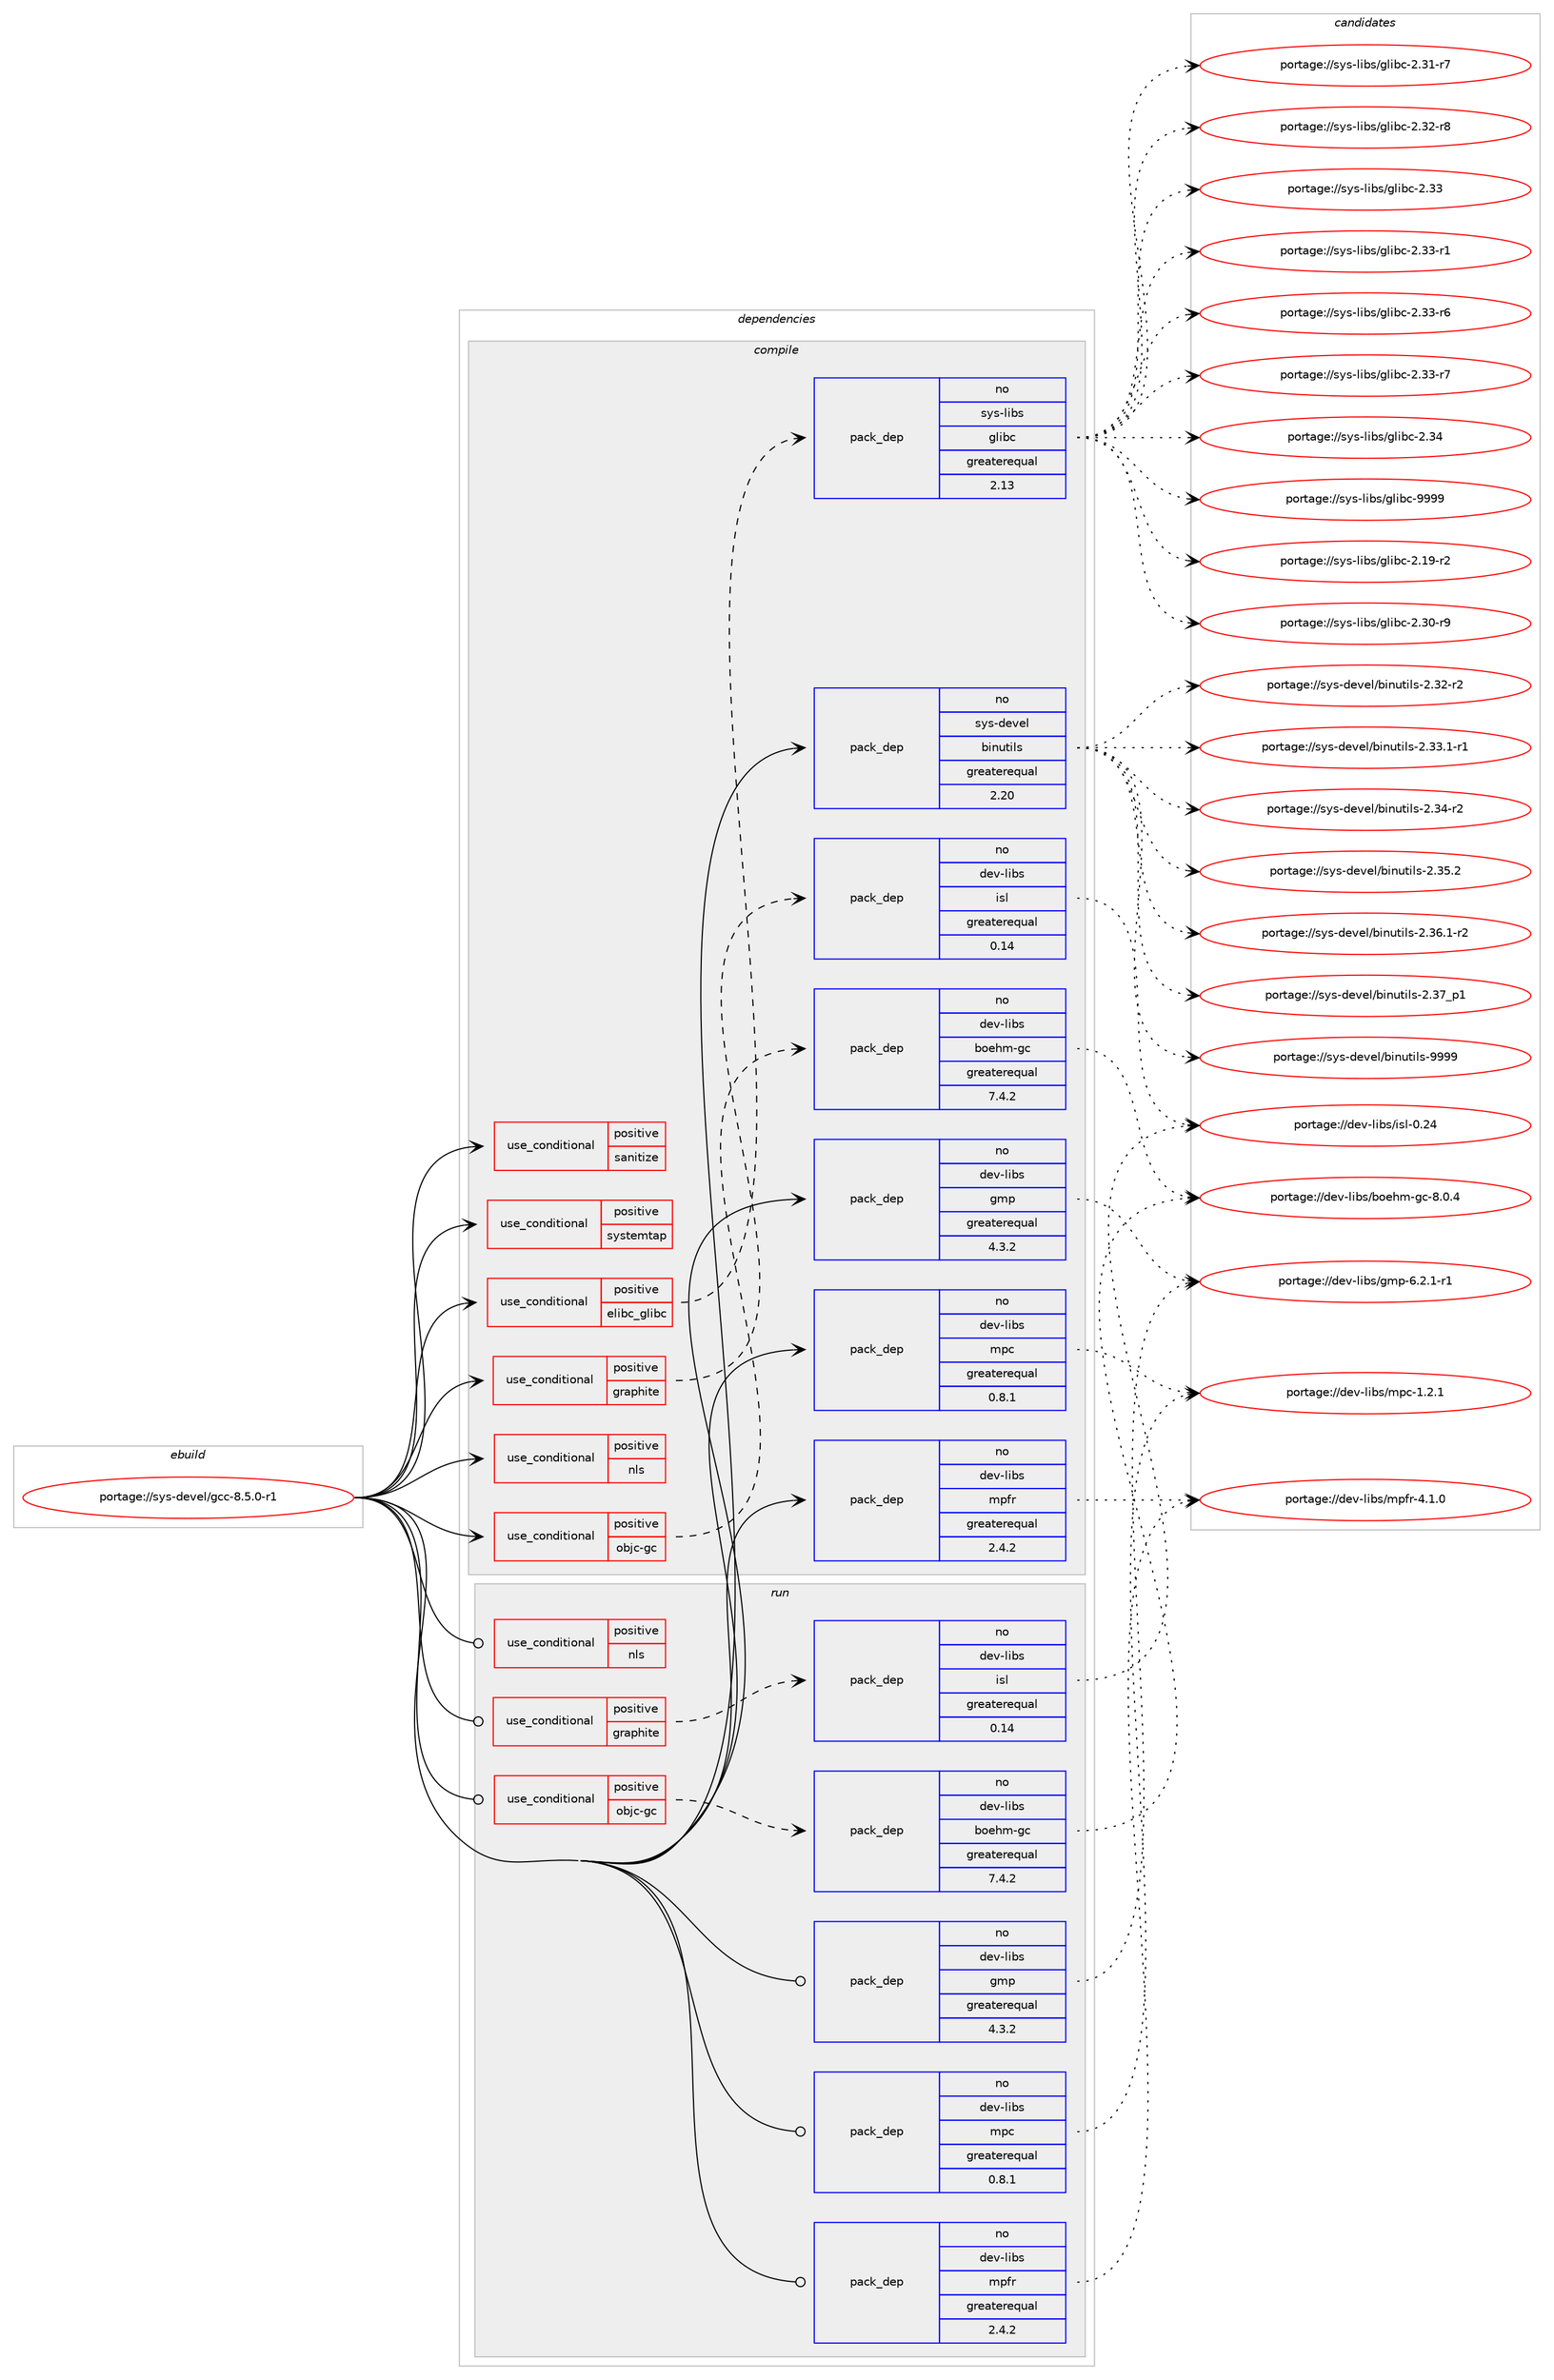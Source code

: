 digraph prolog {

# *************
# Graph options
# *************

newrank=true;
concentrate=true;
compound=true;
graph [rankdir=LR,fontname=Helvetica,fontsize=10,ranksep=1.5];#, ranksep=2.5, nodesep=0.2];
edge  [arrowhead=vee];
node  [fontname=Helvetica,fontsize=10];

# **********
# The ebuild
# **********

subgraph cluster_leftcol {
color=gray;
rank=same;
label=<<i>ebuild</i>>;
id [label="portage://sys-devel/gcc-8.5.0-r1", color=red, width=4, href="../sys-devel/gcc-8.5.0-r1.svg"];
}

# ****************
# The dependencies
# ****************

subgraph cluster_midcol {
color=gray;
label=<<i>dependencies</i>>;
subgraph cluster_compile {
fillcolor="#eeeeee";
style=filled;
label=<<i>compile</i>>;
subgraph cond332 {
dependency591 [label=<<TABLE BORDER="0" CELLBORDER="1" CELLSPACING="0" CELLPADDING="4"><TR><TD ROWSPAN="3" CELLPADDING="10">use_conditional</TD></TR><TR><TD>positive</TD></TR><TR><TD>elibc_glibc</TD></TR></TABLE>>, shape=none, color=red];
subgraph pack255 {
dependency592 [label=<<TABLE BORDER="0" CELLBORDER="1" CELLSPACING="0" CELLPADDING="4" WIDTH="220"><TR><TD ROWSPAN="6" CELLPADDING="30">pack_dep</TD></TR><TR><TD WIDTH="110">no</TD></TR><TR><TD>sys-libs</TD></TR><TR><TD>glibc</TD></TR><TR><TD>greaterequal</TD></TR><TR><TD>2.13</TD></TR></TABLE>>, shape=none, color=blue];
}
dependency591:e -> dependency592:w [weight=20,style="dashed",arrowhead="vee"];
}
id:e -> dependency591:w [weight=20,style="solid",arrowhead="vee"];
subgraph cond333 {
dependency593 [label=<<TABLE BORDER="0" CELLBORDER="1" CELLSPACING="0" CELLPADDING="4"><TR><TD ROWSPAN="3" CELLPADDING="10">use_conditional</TD></TR><TR><TD>positive</TD></TR><TR><TD>graphite</TD></TR></TABLE>>, shape=none, color=red];
subgraph pack256 {
dependency594 [label=<<TABLE BORDER="0" CELLBORDER="1" CELLSPACING="0" CELLPADDING="4" WIDTH="220"><TR><TD ROWSPAN="6" CELLPADDING="30">pack_dep</TD></TR><TR><TD WIDTH="110">no</TD></TR><TR><TD>dev-libs</TD></TR><TR><TD>isl</TD></TR><TR><TD>greaterequal</TD></TR><TR><TD>0.14</TD></TR></TABLE>>, shape=none, color=blue];
}
dependency593:e -> dependency594:w [weight=20,style="dashed",arrowhead="vee"];
}
id:e -> dependency593:w [weight=20,style="solid",arrowhead="vee"];
subgraph cond334 {
dependency595 [label=<<TABLE BORDER="0" CELLBORDER="1" CELLSPACING="0" CELLPADDING="4"><TR><TD ROWSPAN="3" CELLPADDING="10">use_conditional</TD></TR><TR><TD>positive</TD></TR><TR><TD>nls</TD></TR></TABLE>>, shape=none, color=red];
# *** BEGIN UNKNOWN DEPENDENCY TYPE (TODO) ***
# dependency595 -> package_dependency(portage://sys-devel/gcc-8.5.0-r1,install,no,virtual,libintl,none,[,,],[],[])
# *** END UNKNOWN DEPENDENCY TYPE (TODO) ***

}
id:e -> dependency595:w [weight=20,style="solid",arrowhead="vee"];
subgraph cond335 {
dependency596 [label=<<TABLE BORDER="0" CELLBORDER="1" CELLSPACING="0" CELLPADDING="4"><TR><TD ROWSPAN="3" CELLPADDING="10">use_conditional</TD></TR><TR><TD>positive</TD></TR><TR><TD>objc-gc</TD></TR></TABLE>>, shape=none, color=red];
subgraph pack257 {
dependency597 [label=<<TABLE BORDER="0" CELLBORDER="1" CELLSPACING="0" CELLPADDING="4" WIDTH="220"><TR><TD ROWSPAN="6" CELLPADDING="30">pack_dep</TD></TR><TR><TD WIDTH="110">no</TD></TR><TR><TD>dev-libs</TD></TR><TR><TD>boehm-gc</TD></TR><TR><TD>greaterequal</TD></TR><TR><TD>7.4.2</TD></TR></TABLE>>, shape=none, color=blue];
}
dependency596:e -> dependency597:w [weight=20,style="dashed",arrowhead="vee"];
}
id:e -> dependency596:w [weight=20,style="solid",arrowhead="vee"];
subgraph cond336 {
dependency598 [label=<<TABLE BORDER="0" CELLBORDER="1" CELLSPACING="0" CELLPADDING="4"><TR><TD ROWSPAN="3" CELLPADDING="10">use_conditional</TD></TR><TR><TD>positive</TD></TR><TR><TD>sanitize</TD></TR></TABLE>>, shape=none, color=red];
# *** BEGIN UNKNOWN DEPENDENCY TYPE (TODO) ***
# dependency598 -> package_dependency(portage://sys-devel/gcc-8.5.0-r1,install,no,virtual,libcrypt,none,[,,],[],[])
# *** END UNKNOWN DEPENDENCY TYPE (TODO) ***

}
id:e -> dependency598:w [weight=20,style="solid",arrowhead="vee"];
subgraph cond337 {
dependency599 [label=<<TABLE BORDER="0" CELLBORDER="1" CELLSPACING="0" CELLPADDING="4"><TR><TD ROWSPAN="3" CELLPADDING="10">use_conditional</TD></TR><TR><TD>positive</TD></TR><TR><TD>systemtap</TD></TR></TABLE>>, shape=none, color=red];
# *** BEGIN UNKNOWN DEPENDENCY TYPE (TODO) ***
# dependency599 -> package_dependency(portage://sys-devel/gcc-8.5.0-r1,install,no,dev-util,systemtap,none,[,,],[],[])
# *** END UNKNOWN DEPENDENCY TYPE (TODO) ***

}
id:e -> dependency599:w [weight=20,style="solid",arrowhead="vee"];
subgraph pack258 {
dependency600 [label=<<TABLE BORDER="0" CELLBORDER="1" CELLSPACING="0" CELLPADDING="4" WIDTH="220"><TR><TD ROWSPAN="6" CELLPADDING="30">pack_dep</TD></TR><TR><TD WIDTH="110">no</TD></TR><TR><TD>dev-libs</TD></TR><TR><TD>gmp</TD></TR><TR><TD>greaterequal</TD></TR><TR><TD>4.3.2</TD></TR></TABLE>>, shape=none, color=blue];
}
id:e -> dependency600:w [weight=20,style="solid",arrowhead="vee"];
subgraph pack259 {
dependency601 [label=<<TABLE BORDER="0" CELLBORDER="1" CELLSPACING="0" CELLPADDING="4" WIDTH="220"><TR><TD ROWSPAN="6" CELLPADDING="30">pack_dep</TD></TR><TR><TD WIDTH="110">no</TD></TR><TR><TD>dev-libs</TD></TR><TR><TD>mpc</TD></TR><TR><TD>greaterequal</TD></TR><TR><TD>0.8.1</TD></TR></TABLE>>, shape=none, color=blue];
}
id:e -> dependency601:w [weight=20,style="solid",arrowhead="vee"];
subgraph pack260 {
dependency602 [label=<<TABLE BORDER="0" CELLBORDER="1" CELLSPACING="0" CELLPADDING="4" WIDTH="220"><TR><TD ROWSPAN="6" CELLPADDING="30">pack_dep</TD></TR><TR><TD WIDTH="110">no</TD></TR><TR><TD>dev-libs</TD></TR><TR><TD>mpfr</TD></TR><TR><TD>greaterequal</TD></TR><TR><TD>2.4.2</TD></TR></TABLE>>, shape=none, color=blue];
}
id:e -> dependency602:w [weight=20,style="solid",arrowhead="vee"];
subgraph pack261 {
dependency603 [label=<<TABLE BORDER="0" CELLBORDER="1" CELLSPACING="0" CELLPADDING="4" WIDTH="220"><TR><TD ROWSPAN="6" CELLPADDING="30">pack_dep</TD></TR><TR><TD WIDTH="110">no</TD></TR><TR><TD>sys-devel</TD></TR><TR><TD>binutils</TD></TR><TR><TD>greaterequal</TD></TR><TR><TD>2.20</TD></TR></TABLE>>, shape=none, color=blue];
}
id:e -> dependency603:w [weight=20,style="solid",arrowhead="vee"];
# *** BEGIN UNKNOWN DEPENDENCY TYPE (TODO) ***
# id -> package_dependency(portage://sys-devel/gcc-8.5.0-r1,install,no,sys-libs,zlib,none,[,,],[],[])
# *** END UNKNOWN DEPENDENCY TYPE (TODO) ***

# *** BEGIN UNKNOWN DEPENDENCY TYPE (TODO) ***
# id -> package_dependency(portage://sys-devel/gcc-8.5.0-r1,install,no,virtual,libiconv,none,[,,],[],[])
# *** END UNKNOWN DEPENDENCY TYPE (TODO) ***

}
subgraph cluster_compileandrun {
fillcolor="#eeeeee";
style=filled;
label=<<i>compile and run</i>>;
}
subgraph cluster_run {
fillcolor="#eeeeee";
style=filled;
label=<<i>run</i>>;
subgraph cond338 {
dependency604 [label=<<TABLE BORDER="0" CELLBORDER="1" CELLSPACING="0" CELLPADDING="4"><TR><TD ROWSPAN="3" CELLPADDING="10">use_conditional</TD></TR><TR><TD>positive</TD></TR><TR><TD>graphite</TD></TR></TABLE>>, shape=none, color=red];
subgraph pack262 {
dependency605 [label=<<TABLE BORDER="0" CELLBORDER="1" CELLSPACING="0" CELLPADDING="4" WIDTH="220"><TR><TD ROWSPAN="6" CELLPADDING="30">pack_dep</TD></TR><TR><TD WIDTH="110">no</TD></TR><TR><TD>dev-libs</TD></TR><TR><TD>isl</TD></TR><TR><TD>greaterequal</TD></TR><TR><TD>0.14</TD></TR></TABLE>>, shape=none, color=blue];
}
dependency604:e -> dependency605:w [weight=20,style="dashed",arrowhead="vee"];
}
id:e -> dependency604:w [weight=20,style="solid",arrowhead="odot"];
subgraph cond339 {
dependency606 [label=<<TABLE BORDER="0" CELLBORDER="1" CELLSPACING="0" CELLPADDING="4"><TR><TD ROWSPAN="3" CELLPADDING="10">use_conditional</TD></TR><TR><TD>positive</TD></TR><TR><TD>nls</TD></TR></TABLE>>, shape=none, color=red];
# *** BEGIN UNKNOWN DEPENDENCY TYPE (TODO) ***
# dependency606 -> package_dependency(portage://sys-devel/gcc-8.5.0-r1,run,no,virtual,libintl,none,[,,],[],[])
# *** END UNKNOWN DEPENDENCY TYPE (TODO) ***

}
id:e -> dependency606:w [weight=20,style="solid",arrowhead="odot"];
subgraph cond340 {
dependency607 [label=<<TABLE BORDER="0" CELLBORDER="1" CELLSPACING="0" CELLPADDING="4"><TR><TD ROWSPAN="3" CELLPADDING="10">use_conditional</TD></TR><TR><TD>positive</TD></TR><TR><TD>objc-gc</TD></TR></TABLE>>, shape=none, color=red];
subgraph pack263 {
dependency608 [label=<<TABLE BORDER="0" CELLBORDER="1" CELLSPACING="0" CELLPADDING="4" WIDTH="220"><TR><TD ROWSPAN="6" CELLPADDING="30">pack_dep</TD></TR><TR><TD WIDTH="110">no</TD></TR><TR><TD>dev-libs</TD></TR><TR><TD>boehm-gc</TD></TR><TR><TD>greaterequal</TD></TR><TR><TD>7.4.2</TD></TR></TABLE>>, shape=none, color=blue];
}
dependency607:e -> dependency608:w [weight=20,style="dashed",arrowhead="vee"];
}
id:e -> dependency607:w [weight=20,style="solid",arrowhead="odot"];
subgraph pack264 {
dependency609 [label=<<TABLE BORDER="0" CELLBORDER="1" CELLSPACING="0" CELLPADDING="4" WIDTH="220"><TR><TD ROWSPAN="6" CELLPADDING="30">pack_dep</TD></TR><TR><TD WIDTH="110">no</TD></TR><TR><TD>dev-libs</TD></TR><TR><TD>gmp</TD></TR><TR><TD>greaterequal</TD></TR><TR><TD>4.3.2</TD></TR></TABLE>>, shape=none, color=blue];
}
id:e -> dependency609:w [weight=20,style="solid",arrowhead="odot"];
subgraph pack265 {
dependency610 [label=<<TABLE BORDER="0" CELLBORDER="1" CELLSPACING="0" CELLPADDING="4" WIDTH="220"><TR><TD ROWSPAN="6" CELLPADDING="30">pack_dep</TD></TR><TR><TD WIDTH="110">no</TD></TR><TR><TD>dev-libs</TD></TR><TR><TD>mpc</TD></TR><TR><TD>greaterequal</TD></TR><TR><TD>0.8.1</TD></TR></TABLE>>, shape=none, color=blue];
}
id:e -> dependency610:w [weight=20,style="solid",arrowhead="odot"];
subgraph pack266 {
dependency611 [label=<<TABLE BORDER="0" CELLBORDER="1" CELLSPACING="0" CELLPADDING="4" WIDTH="220"><TR><TD ROWSPAN="6" CELLPADDING="30">pack_dep</TD></TR><TR><TD WIDTH="110">no</TD></TR><TR><TD>dev-libs</TD></TR><TR><TD>mpfr</TD></TR><TR><TD>greaterequal</TD></TR><TR><TD>2.4.2</TD></TR></TABLE>>, shape=none, color=blue];
}
id:e -> dependency611:w [weight=20,style="solid",arrowhead="odot"];
# *** BEGIN UNKNOWN DEPENDENCY TYPE (TODO) ***
# id -> package_dependency(portage://sys-devel/gcc-8.5.0-r1,run,no,sys-libs,zlib,none,[,,],[],[])
# *** END UNKNOWN DEPENDENCY TYPE (TODO) ***

# *** BEGIN UNKNOWN DEPENDENCY TYPE (TODO) ***
# id -> package_dependency(portage://sys-devel/gcc-8.5.0-r1,run,no,virtual,libiconv,none,[,,],[],[])
# *** END UNKNOWN DEPENDENCY TYPE (TODO) ***

}
}

# **************
# The candidates
# **************

subgraph cluster_choices {
rank=same;
color=gray;
label=<<i>candidates</i>>;

subgraph choice255 {
color=black;
nodesep=1;
choice115121115451081059811547103108105989945504649574511450 [label="portage://sys-libs/glibc-2.19-r2", color=red, width=4,href="../sys-libs/glibc-2.19-r2.svg"];
choice115121115451081059811547103108105989945504651484511457 [label="portage://sys-libs/glibc-2.30-r9", color=red, width=4,href="../sys-libs/glibc-2.30-r9.svg"];
choice115121115451081059811547103108105989945504651494511455 [label="portage://sys-libs/glibc-2.31-r7", color=red, width=4,href="../sys-libs/glibc-2.31-r7.svg"];
choice115121115451081059811547103108105989945504651504511456 [label="portage://sys-libs/glibc-2.32-r8", color=red, width=4,href="../sys-libs/glibc-2.32-r8.svg"];
choice11512111545108105981154710310810598994550465151 [label="portage://sys-libs/glibc-2.33", color=red, width=4,href="../sys-libs/glibc-2.33.svg"];
choice115121115451081059811547103108105989945504651514511449 [label="portage://sys-libs/glibc-2.33-r1", color=red, width=4,href="../sys-libs/glibc-2.33-r1.svg"];
choice115121115451081059811547103108105989945504651514511454 [label="portage://sys-libs/glibc-2.33-r6", color=red, width=4,href="../sys-libs/glibc-2.33-r6.svg"];
choice115121115451081059811547103108105989945504651514511455 [label="portage://sys-libs/glibc-2.33-r7", color=red, width=4,href="../sys-libs/glibc-2.33-r7.svg"];
choice11512111545108105981154710310810598994550465152 [label="portage://sys-libs/glibc-2.34", color=red, width=4,href="../sys-libs/glibc-2.34.svg"];
choice11512111545108105981154710310810598994557575757 [label="portage://sys-libs/glibc-9999", color=red, width=4,href="../sys-libs/glibc-9999.svg"];
dependency592:e -> choice115121115451081059811547103108105989945504649574511450:w [style=dotted,weight="100"];
dependency592:e -> choice115121115451081059811547103108105989945504651484511457:w [style=dotted,weight="100"];
dependency592:e -> choice115121115451081059811547103108105989945504651494511455:w [style=dotted,weight="100"];
dependency592:e -> choice115121115451081059811547103108105989945504651504511456:w [style=dotted,weight="100"];
dependency592:e -> choice11512111545108105981154710310810598994550465151:w [style=dotted,weight="100"];
dependency592:e -> choice115121115451081059811547103108105989945504651514511449:w [style=dotted,weight="100"];
dependency592:e -> choice115121115451081059811547103108105989945504651514511454:w [style=dotted,weight="100"];
dependency592:e -> choice115121115451081059811547103108105989945504651514511455:w [style=dotted,weight="100"];
dependency592:e -> choice11512111545108105981154710310810598994550465152:w [style=dotted,weight="100"];
dependency592:e -> choice11512111545108105981154710310810598994557575757:w [style=dotted,weight="100"];
}
subgraph choice256 {
color=black;
nodesep=1;
choice1001011184510810598115471051151084548465052 [label="portage://dev-libs/isl-0.24", color=red, width=4,href="../dev-libs/isl-0.24.svg"];
dependency594:e -> choice1001011184510810598115471051151084548465052:w [style=dotted,weight="100"];
}
subgraph choice257 {
color=black;
nodesep=1;
choice100101118451081059811547981111011041094510399455646484652 [label="portage://dev-libs/boehm-gc-8.0.4", color=red, width=4,href="../dev-libs/boehm-gc-8.0.4.svg"];
dependency597:e -> choice100101118451081059811547981111011041094510399455646484652:w [style=dotted,weight="100"];
}
subgraph choice258 {
color=black;
nodesep=1;
choice1001011184510810598115471031091124554465046494511449 [label="portage://dev-libs/gmp-6.2.1-r1", color=red, width=4,href="../dev-libs/gmp-6.2.1-r1.svg"];
dependency600:e -> choice1001011184510810598115471031091124554465046494511449:w [style=dotted,weight="100"];
}
subgraph choice259 {
color=black;
nodesep=1;
choice10010111845108105981154710911299454946504649 [label="portage://dev-libs/mpc-1.2.1", color=red, width=4,href="../dev-libs/mpc-1.2.1.svg"];
dependency601:e -> choice10010111845108105981154710911299454946504649:w [style=dotted,weight="100"];
}
subgraph choice260 {
color=black;
nodesep=1;
choice100101118451081059811547109112102114455246494648 [label="portage://dev-libs/mpfr-4.1.0", color=red, width=4,href="../dev-libs/mpfr-4.1.0.svg"];
dependency602:e -> choice100101118451081059811547109112102114455246494648:w [style=dotted,weight="100"];
}
subgraph choice261 {
color=black;
nodesep=1;
choice11512111545100101118101108479810511011711610510811545504651504511450 [label="portage://sys-devel/binutils-2.32-r2", color=red, width=4,href="../sys-devel/binutils-2.32-r2.svg"];
choice115121115451001011181011084798105110117116105108115455046515146494511449 [label="portage://sys-devel/binutils-2.33.1-r1", color=red, width=4,href="../sys-devel/binutils-2.33.1-r1.svg"];
choice11512111545100101118101108479810511011711610510811545504651524511450 [label="portage://sys-devel/binutils-2.34-r2", color=red, width=4,href="../sys-devel/binutils-2.34-r2.svg"];
choice11512111545100101118101108479810511011711610510811545504651534650 [label="portage://sys-devel/binutils-2.35.2", color=red, width=4,href="../sys-devel/binutils-2.35.2.svg"];
choice115121115451001011181011084798105110117116105108115455046515446494511450 [label="portage://sys-devel/binutils-2.36.1-r2", color=red, width=4,href="../sys-devel/binutils-2.36.1-r2.svg"];
choice11512111545100101118101108479810511011711610510811545504651559511249 [label="portage://sys-devel/binutils-2.37_p1", color=red, width=4,href="../sys-devel/binutils-2.37_p1.svg"];
choice1151211154510010111810110847981051101171161051081154557575757 [label="portage://sys-devel/binutils-9999", color=red, width=4,href="../sys-devel/binutils-9999.svg"];
dependency603:e -> choice11512111545100101118101108479810511011711610510811545504651504511450:w [style=dotted,weight="100"];
dependency603:e -> choice115121115451001011181011084798105110117116105108115455046515146494511449:w [style=dotted,weight="100"];
dependency603:e -> choice11512111545100101118101108479810511011711610510811545504651524511450:w [style=dotted,weight="100"];
dependency603:e -> choice11512111545100101118101108479810511011711610510811545504651534650:w [style=dotted,weight="100"];
dependency603:e -> choice115121115451001011181011084798105110117116105108115455046515446494511450:w [style=dotted,weight="100"];
dependency603:e -> choice11512111545100101118101108479810511011711610510811545504651559511249:w [style=dotted,weight="100"];
dependency603:e -> choice1151211154510010111810110847981051101171161051081154557575757:w [style=dotted,weight="100"];
}
subgraph choice262 {
color=black;
nodesep=1;
choice1001011184510810598115471051151084548465052 [label="portage://dev-libs/isl-0.24", color=red, width=4,href="../dev-libs/isl-0.24.svg"];
dependency605:e -> choice1001011184510810598115471051151084548465052:w [style=dotted,weight="100"];
}
subgraph choice263 {
color=black;
nodesep=1;
choice100101118451081059811547981111011041094510399455646484652 [label="portage://dev-libs/boehm-gc-8.0.4", color=red, width=4,href="../dev-libs/boehm-gc-8.0.4.svg"];
dependency608:e -> choice100101118451081059811547981111011041094510399455646484652:w [style=dotted,weight="100"];
}
subgraph choice264 {
color=black;
nodesep=1;
choice1001011184510810598115471031091124554465046494511449 [label="portage://dev-libs/gmp-6.2.1-r1", color=red, width=4,href="../dev-libs/gmp-6.2.1-r1.svg"];
dependency609:e -> choice1001011184510810598115471031091124554465046494511449:w [style=dotted,weight="100"];
}
subgraph choice265 {
color=black;
nodesep=1;
choice10010111845108105981154710911299454946504649 [label="portage://dev-libs/mpc-1.2.1", color=red, width=4,href="../dev-libs/mpc-1.2.1.svg"];
dependency610:e -> choice10010111845108105981154710911299454946504649:w [style=dotted,weight="100"];
}
subgraph choice266 {
color=black;
nodesep=1;
choice100101118451081059811547109112102114455246494648 [label="portage://dev-libs/mpfr-4.1.0", color=red, width=4,href="../dev-libs/mpfr-4.1.0.svg"];
dependency611:e -> choice100101118451081059811547109112102114455246494648:w [style=dotted,weight="100"];
}
}

}
